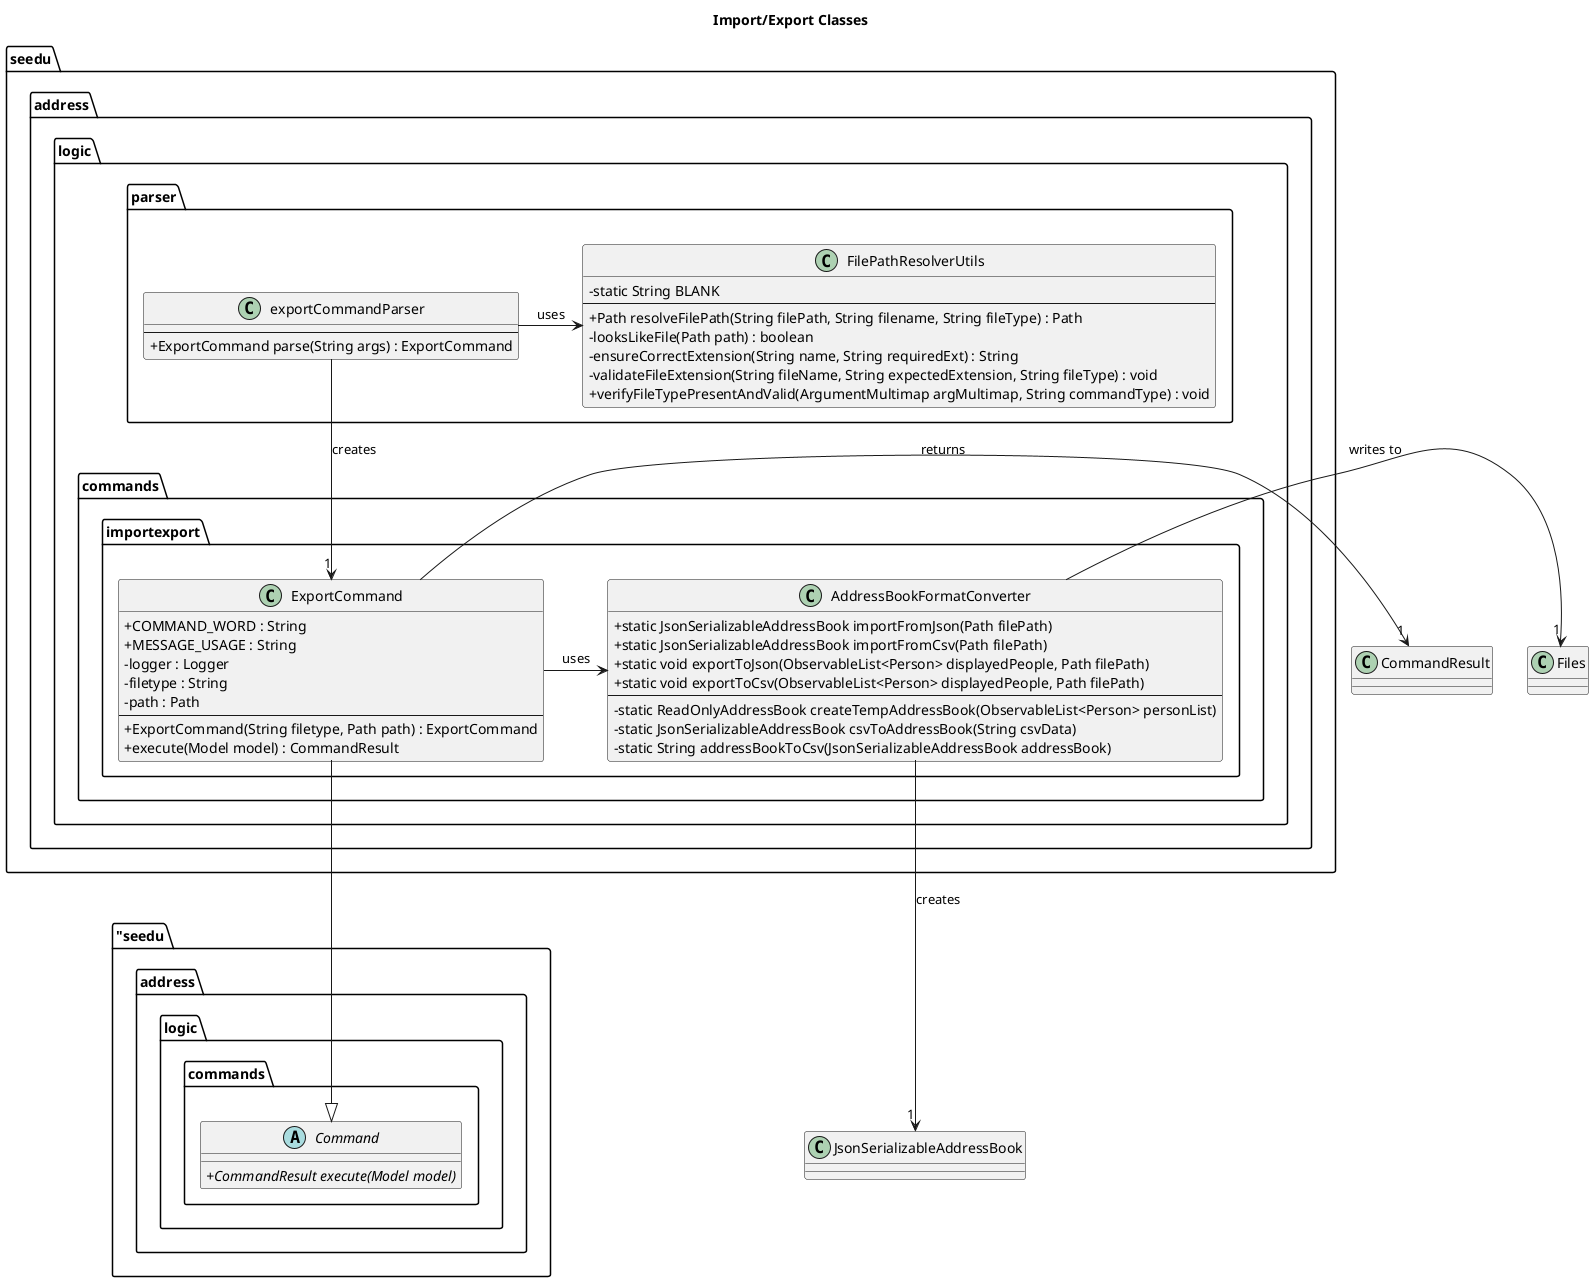 @startuml
title Import/Export Classes
skinparam packageTitleFontStyle Bold
skinparam classAttributeIconSize 0

package "seedu.address.logic.parser" {
    class exportCommandParser {
        --
        + ExportCommand parse(String args) : ExportCommand
    }
}

package "seedu.address.logic.commands {
    abstract class Command {
    + CommandResult execute(Model model) {abstract}
    }
}

package "seedu.address.logic.parser" {
    class FilePathResolverUtils {
        - static String BLANK
        --
        + Path resolveFilePath(String filePath, String filename, String fileType) : Path
        - looksLikeFile(Path path) : boolean
        - ensureCorrectExtension(String name, String requiredExt) : String
        - validateFileExtension(String fileName, String expectedExtension, String fileType) : void
        + verifyFileTypePresentAndValid(ArgumentMultimap argMultimap, String commandType) : void
    }
}

package "seedu.address.logic.commands.importexport" {
    class ExportCommand {
        + COMMAND_WORD : String
        + MESSAGE_USAGE : String
        - logger : Logger
        - filetype : String
        - path : Path
        --
        + ExportCommand(String filetype, Path path) : ExportCommand
        + execute(Model model) : CommandResult
    }

    class AddressBookFormatConverter {
            + static JsonSerializableAddressBook importFromJson(Path filePath)
            + static JsonSerializableAddressBook importFromCsv(Path filePath)
            + static void exportToJson(ObservableList<Person> displayedPeople, Path filePath)
            + static void exportToCsv(ObservableList<Person> displayedPeople, Path filePath)
            --
            - static ReadOnlyAddressBook createTempAddressBook(ObservableList<Person> personList)
            - static JsonSerializableAddressBook csvToAddressBook(String csvData)
            - static String addressBookToCsv(JsonSerializableAddressBook addressBook)
    }
}

ExportCommand --|> Command
exportCommandParser --> "1" ExportCommand : creates
exportCommandParser -> FilePathResolverUtils : uses
ExportCommand -> AddressBookFormatConverter : uses
ExportCommand -> "1" CommandResult : returns
AddressBookFormatConverter -> "1" Files : writes to
AddressBookFormatConverter --> "1" JsonSerializableAddressBook : creates

@enduml
